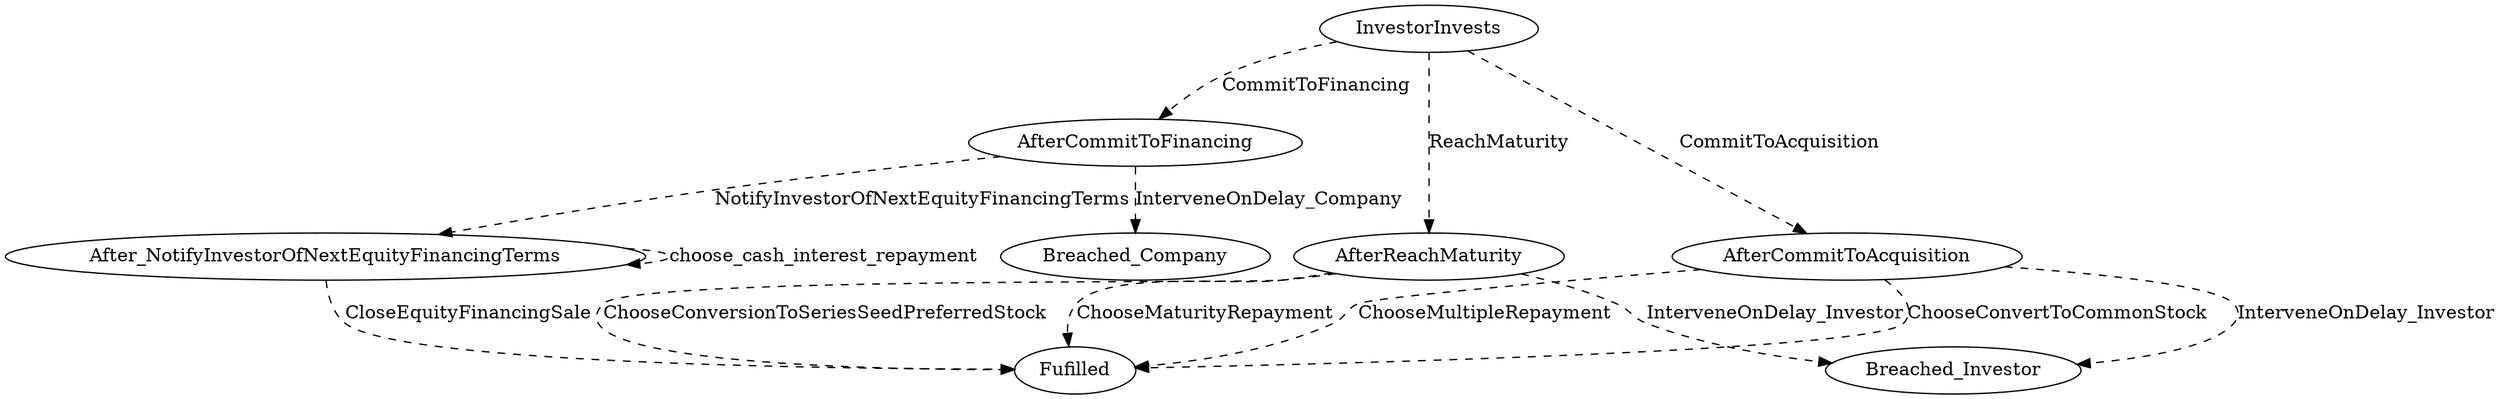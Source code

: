 // THIS IS A GENERATED FILE. DO NOT EDIT.

digraph KISS {    
    Fulfilled[label=Fufilled];
    InvestorInvests[label=InvestorInvests];
	After_NotifyInvestorOfNextEquityFinancingTerms[label=After_NotifyInvestorOfNextEquityFinancingTerms]
        
    
         
    
    
    
    
    InvestorInvests -> AfterCommitToAcquisition [style=dashed,label=CommitToAcquisition];
	InvestorInvests -> AfterCommitToFinancing [style=dashed,label=CommitToFinancing];
	InvestorInvests -> AfterReachMaturity [style=dashed,label=ReachMaturity];
	AfterCommitToFinancing -> After_NotifyInvestorOfNextEquityFinancingTerms [style=dashed,label=NotifyInvestorOfNextEquityFinancingTerms];
	AfterCommitToFinancing -> Breached_Company [style=dashed,label=InterveneOnDelay_Company];
	After_NotifyInvestorOfNextEquityFinancingTerms -> Fulfilled [style=dashed,label=CloseEquityFinancingSale];
	AfterCommitToAcquisition -> Fulfilled [style=dashed,label=ChooseMultipleRepayment];
	AfterCommitToAcquisition -> Fulfilled [style=dashed,label=ChooseConvertToCommonStock];
	AfterCommitToAcquisition -> Breached_Investor [style=dashed,label=InterveneOnDelay_Investor];
	AfterReachMaturity -> Fulfilled [style=dashed,label=ChooseConversionToSeriesSeedPreferredStock];
	AfterReachMaturity -> Fulfilled [style=dashed,label=ChooseMaturityRepayment];
	AfterReachMaturity -> Breached_Investor [style=dashed,label=InterveneOnDelay_Investor];
	     
    
    After_NotifyInvestorOfNextEquityFinancingTerms -> After_NotifyInvestorOfNextEquityFinancingTerms [style=dashed,label=choose_cash_interest_repayment];
	   
}